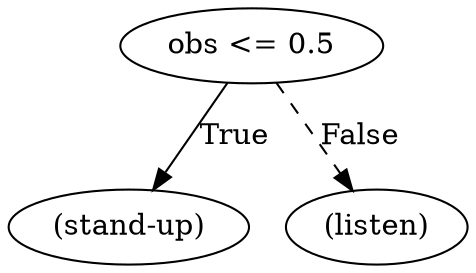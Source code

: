 digraph {
0 [label="obs <= 0.5"];
1 [label="(stand-up)"];
0 -> 1 [label="True"];
2 [label="(listen)"];
0 -> 2 [style="dashed", label="False"];

}